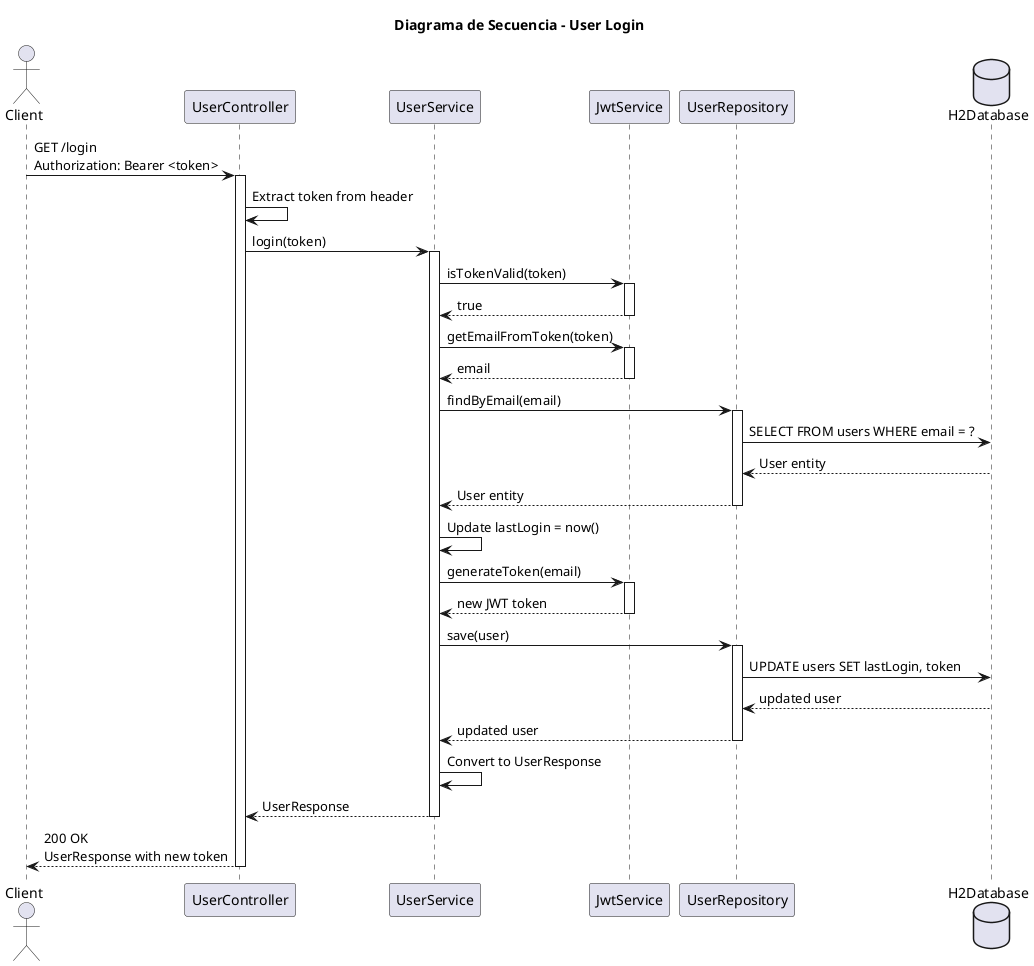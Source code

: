 @startuml
title Diagrama de Secuencia - User Login

actor Client
participant UserController
participant UserService
participant JwtService
participant UserRepository
database H2Database

Client -> UserController: GET /login\nAuthorization: Bearer <token>
activate UserController

UserController -> UserController: Extract token from header
UserController -> UserService: login(token)
activate UserService

UserService -> JwtService: isTokenValid(token)
activate JwtService
JwtService --> UserService: true
deactivate JwtService

UserService -> JwtService: getEmailFromToken(token)
activate JwtService
JwtService --> UserService: email
deactivate JwtService

UserService -> UserRepository: findByEmail(email)
activate UserRepository
UserRepository -> H2Database: SELECT FROM users WHERE email = ?
H2Database --> UserRepository: User entity
UserRepository --> UserService: User entity
deactivate UserRepository

UserService -> UserService: Update lastLogin = now()

UserService -> JwtService: generateToken(email)
activate JwtService
JwtService --> UserService: new JWT token
deactivate JwtService

UserService -> UserRepository: save(user)
activate UserRepository
UserRepository -> H2Database: UPDATE users SET lastLogin, token
H2Database --> UserRepository: updated user
UserRepository --> UserService: updated user
deactivate UserRepository

UserService -> UserService: Convert to UserResponse
UserService --> UserController: UserResponse
deactivate UserService

UserController --> Client: 200 OK\nUserResponse with new token
deactivate UserController

@enduml